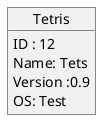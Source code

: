 @startuml
object Tetris
Tetris : ID : 12
Tetris : Name: Tets
Tetris : Version :0.9
Tetris : OS: Test
@enduml